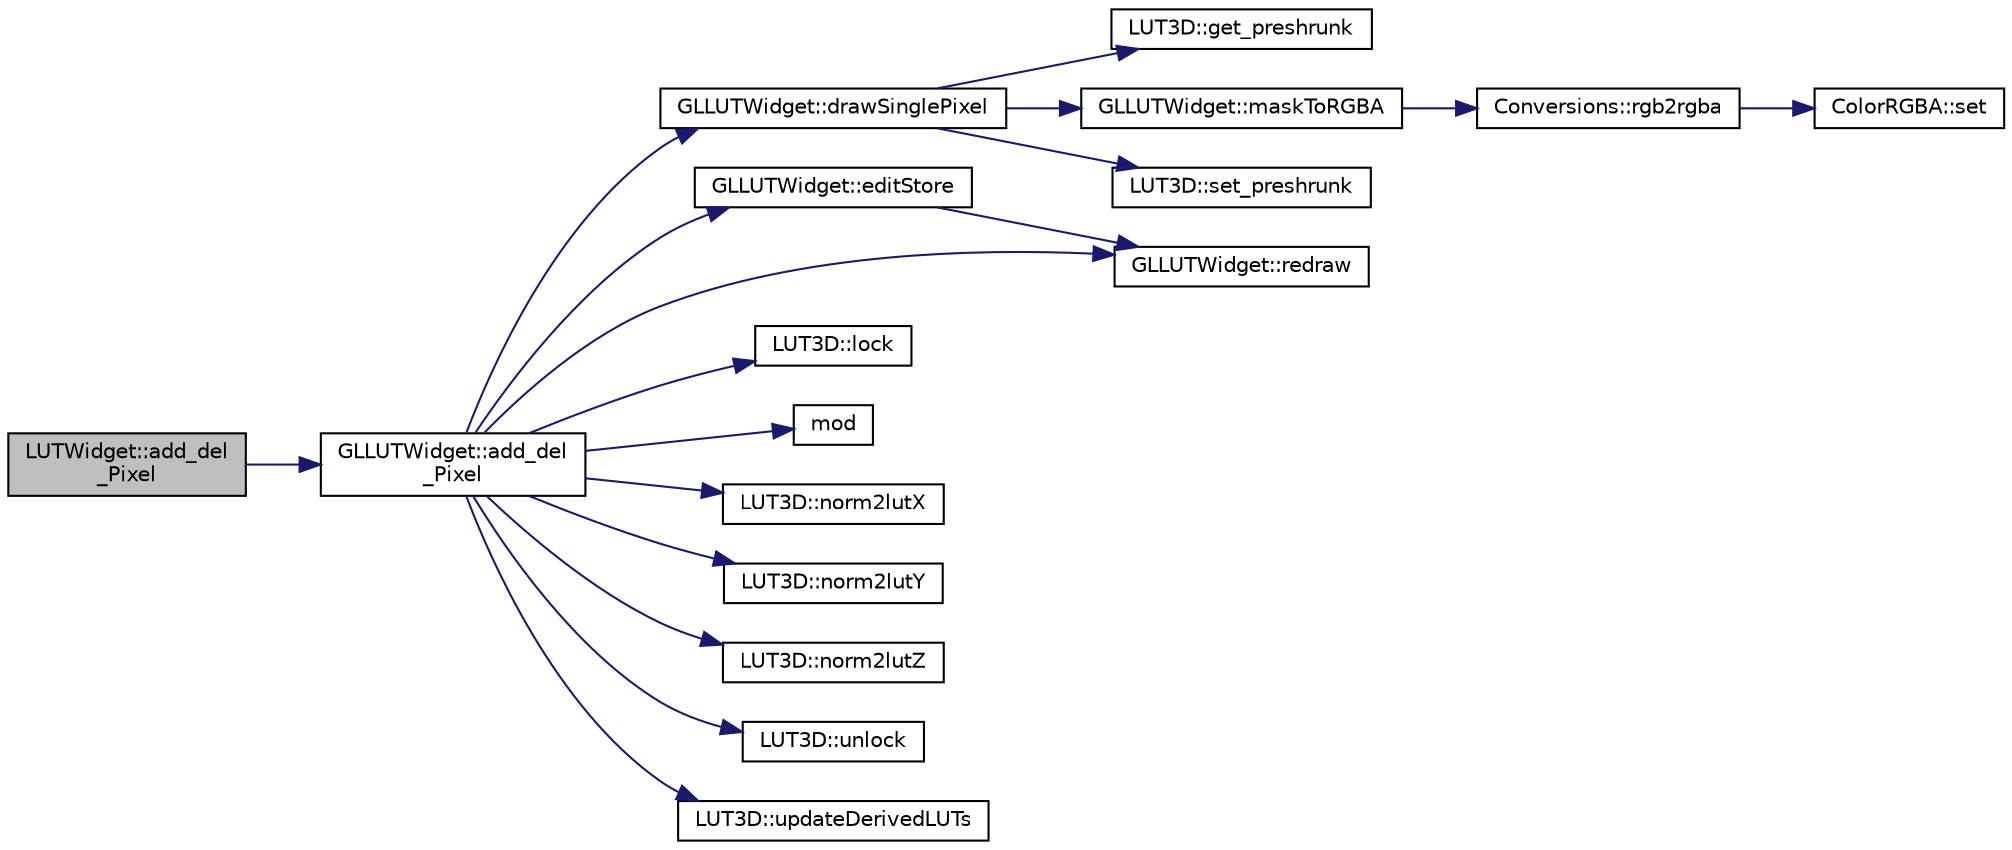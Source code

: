 digraph "LUTWidget::add_del_Pixel"
{
 // INTERACTIVE_SVG=YES
  edge [fontname="Helvetica",fontsize="10",labelfontname="Helvetica",labelfontsize="10"];
  node [fontname="Helvetica",fontsize="10",shape=record];
  rankdir="LR";
  Node1 [label="LUTWidget::add_del\l_Pixel",height=0.2,width=0.4,color="black", fillcolor="grey75", style="filled", fontcolor="black"];
  Node1 -> Node2 [color="midnightblue",fontsize="10",style="solid",fontname="Helvetica"];
  Node2 [label="GLLUTWidget::add_del\l_Pixel",height=0.2,width=0.4,color="black", fillcolor="white", style="filled",URL="$db/dc5/class_g_l_l_u_t_widget.html#a53d2b4e3f26e92cacbd4866a390b2f03"];
  Node2 -> Node3 [color="midnightblue",fontsize="10",style="solid",fontname="Helvetica"];
  Node3 [label="GLLUTWidget::drawSinglePixel",height=0.2,width=0.4,color="black", fillcolor="white", style="filled",URL="$db/dc5/class_g_l_l_u_t_widget.html#a302b316294d9bef601b8c21ffa53a847"];
  Node3 -> Node4 [color="midnightblue",fontsize="10",style="solid",fontname="Helvetica"];
  Node4 [label="LUT3D::get_preshrunk",height=0.2,width=0.4,color="black", fillcolor="white", style="filled",URL="$d7/d15/class_l_u_t3_d.html#acefad30a4fdd6f471c17ae6b2dae48bb"];
  Node3 -> Node5 [color="midnightblue",fontsize="10",style="solid",fontname="Helvetica"];
  Node5 [label="GLLUTWidget::maskToRGBA",height=0.2,width=0.4,color="black", fillcolor="white", style="filled",URL="$db/dc5/class_g_l_l_u_t_widget.html#ada467c21d865d7a1a71f93cc88d45b7b"];
  Node5 -> Node6 [color="midnightblue",fontsize="10",style="solid",fontname="Helvetica"];
  Node6 [label="Conversions::rgb2rgba",height=0.2,width=0.4,color="black", fillcolor="white", style="filled",URL="$d3/d98/class_conversions.html#a39f50c5bbe9a866a1dd5e6e424899e0b"];
  Node6 -> Node7 [color="midnightblue",fontsize="10",style="solid",fontname="Helvetica"];
  Node7 [label="ColorRGBA::set",height=0.2,width=0.4,color="black", fillcolor="white", style="filled",URL="$d0/d6d/class_color_r_g_b_a.html#ab4c0dc84a96b39f74266ae5d75eabf2b"];
  Node3 -> Node8 [color="midnightblue",fontsize="10",style="solid",fontname="Helvetica"];
  Node8 [label="LUT3D::set_preshrunk",height=0.2,width=0.4,color="black", fillcolor="white", style="filled",URL="$d7/d15/class_l_u_t3_d.html#a3c80598ebb9676cc75d9ad2b42845f01"];
  Node2 -> Node9 [color="midnightblue",fontsize="10",style="solid",fontname="Helvetica"];
  Node9 [label="GLLUTWidget::editStore",height=0.2,width=0.4,color="black", fillcolor="white", style="filled",URL="$db/dc5/class_g_l_l_u_t_widget.html#a0a696c3606d34f1d4793c08afd3d8f9f"];
  Node9 -> Node10 [color="midnightblue",fontsize="10",style="solid",fontname="Helvetica"];
  Node10 [label="GLLUTWidget::redraw",height=0.2,width=0.4,color="black", fillcolor="white", style="filled",URL="$db/dc5/class_g_l_l_u_t_widget.html#ac13c87adcd27fef6fc038a026f9e6a9b"];
  Node2 -> Node11 [color="midnightblue",fontsize="10",style="solid",fontname="Helvetica"];
  Node11 [label="LUT3D::lock",height=0.2,width=0.4,color="black", fillcolor="white", style="filled",URL="$d7/d15/class_l_u_t3_d.html#a69134c6dd481b9d09c60ed36188b2d7e"];
  Node2 -> Node12 [color="midnightblue",fontsize="10",style="solid",fontname="Helvetica"];
  Node12 [label="mod",height=0.2,width=0.4,color="black", fillcolor="white", style="filled",URL="$d0/d36/ssl-vision_2src_2shared_2util_2util_8h.html#a78a67e1d6e2188ab87105cd6b4b4de6b"];
  Node2 -> Node13 [color="midnightblue",fontsize="10",style="solid",fontname="Helvetica"];
  Node13 [label="LUT3D::norm2lutX",height=0.2,width=0.4,color="black", fillcolor="white", style="filled",URL="$d7/d15/class_l_u_t3_d.html#a38db3c2e9c1ef9bb08286a848a283953"];
  Node2 -> Node14 [color="midnightblue",fontsize="10",style="solid",fontname="Helvetica"];
  Node14 [label="LUT3D::norm2lutY",height=0.2,width=0.4,color="black", fillcolor="white", style="filled",URL="$d7/d15/class_l_u_t3_d.html#a915940d86b49d7c27010d242dc7b2df1"];
  Node2 -> Node15 [color="midnightblue",fontsize="10",style="solid",fontname="Helvetica"];
  Node15 [label="LUT3D::norm2lutZ",height=0.2,width=0.4,color="black", fillcolor="white", style="filled",URL="$d7/d15/class_l_u_t3_d.html#a87b4a56c8ab18fc600c5d9b08b2495ee"];
  Node2 -> Node10 [color="midnightblue",fontsize="10",style="solid",fontname="Helvetica"];
  Node2 -> Node16 [color="midnightblue",fontsize="10",style="solid",fontname="Helvetica"];
  Node16 [label="LUT3D::unlock",height=0.2,width=0.4,color="black", fillcolor="white", style="filled",URL="$d7/d15/class_l_u_t3_d.html#a4b72af1e1a325f809dce9dc97b07896a"];
  Node2 -> Node17 [color="midnightblue",fontsize="10",style="solid",fontname="Helvetica"];
  Node17 [label="LUT3D::updateDerivedLUTs",height=0.2,width=0.4,color="black", fillcolor="white", style="filled",URL="$d7/d15/class_l_u_t3_d.html#a6c06d455a74e80fa96c0d6568d8828de"];
}
